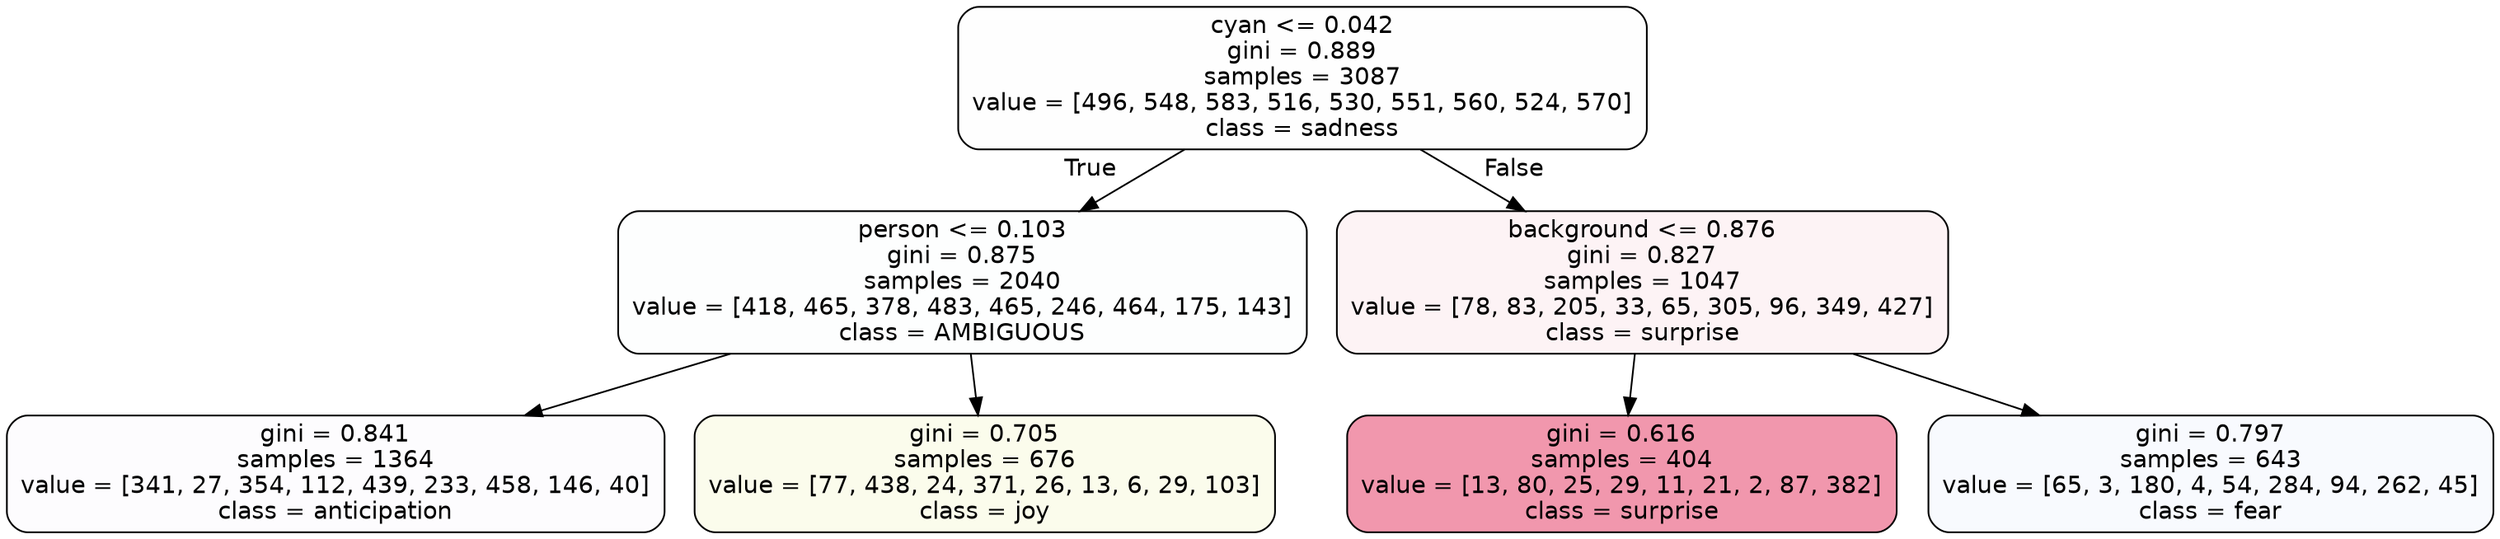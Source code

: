 digraph Tree {
node [shape=box, style="filled, rounded", color="black", fontname=helvetica] ;
edge [fontname=helvetica] ;
0 [label="cyan <= 0.042\ngini = 0.889\nsamples = 3087\nvalue = [496, 548, 583, 516, 530, 551, 560, 524, 570]\nclass = sadness", fillcolor="#64e53901"] ;
1 [label="person <= 0.103\ngini = 0.875\nsamples = 2040\nvalue = [418, 465, 378, 483, 465, 246, 464, 175, 143]\nclass = AMBIGUOUS", fillcolor="#39e58102"] ;
0 -> 1 [labeldistance=2.5, labelangle=45, headlabel="True"] ;
2 [label="gini = 0.841\nsamples = 1364\nvalue = [341, 27, 354, 112, 439, 233, 458, 146, 40]\nclass = anticipation", fillcolor="#8139e503"] ;
1 -> 2 ;
3 [label="gini = 0.705\nsamples = 676\nvalue = [77, 438, 24, 371, 26, 13, 6, 29, 103]\nclass = joy", fillcolor="#d7e53918"] ;
1 -> 3 ;
4 [label="background <= 0.876\ngini = 0.827\nsamples = 1047\nvalue = [78, 83, 205, 33, 65, 305, 96, 349, 427]\nclass = surprise", fillcolor="#e539640f"] ;
0 -> 4 [labeldistance=2.5, labelangle=-45, headlabel="False"] ;
5 [label="gini = 0.616\nsamples = 404\nvalue = [13, 80, 25, 29, 11, 21, 2, 87, 382]\nclass = surprise", fillcolor="#e5396486"] ;
4 -> 5 ;
6 [label="gini = 0.797\nsamples = 643\nvalue = [65, 3, 180, 4, 54, 284, 94, 262, 45]\nclass = fear", fillcolor="#3964e508"] ;
4 -> 6 ;
}